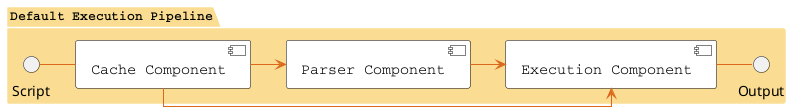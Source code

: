 @startuml Simpleflow

skinparam linetype ortho

skinparam component {
  FontSize 15
  
  FontName Courier
  BorderColor black
  BackgroundColor white
  ArrowFontName Impact
  ArrowColor #db691d
}

skinparam package {
  FontSize 13
  FontName Courier
  BorderColor white
  BackgroundColor #fadd93
  ArrowFontName Impact
  
}

package "Default Execution Pipeline"  {
    Script -right- [Cache Component]
    [Cache Component] -right-> [Parser Component]  
    [Cache Component] -right-> [Execution Component]  
    [Parser Component] -right-> [Execution Component] 

    [Execution Component] - Output
}
@enduml    